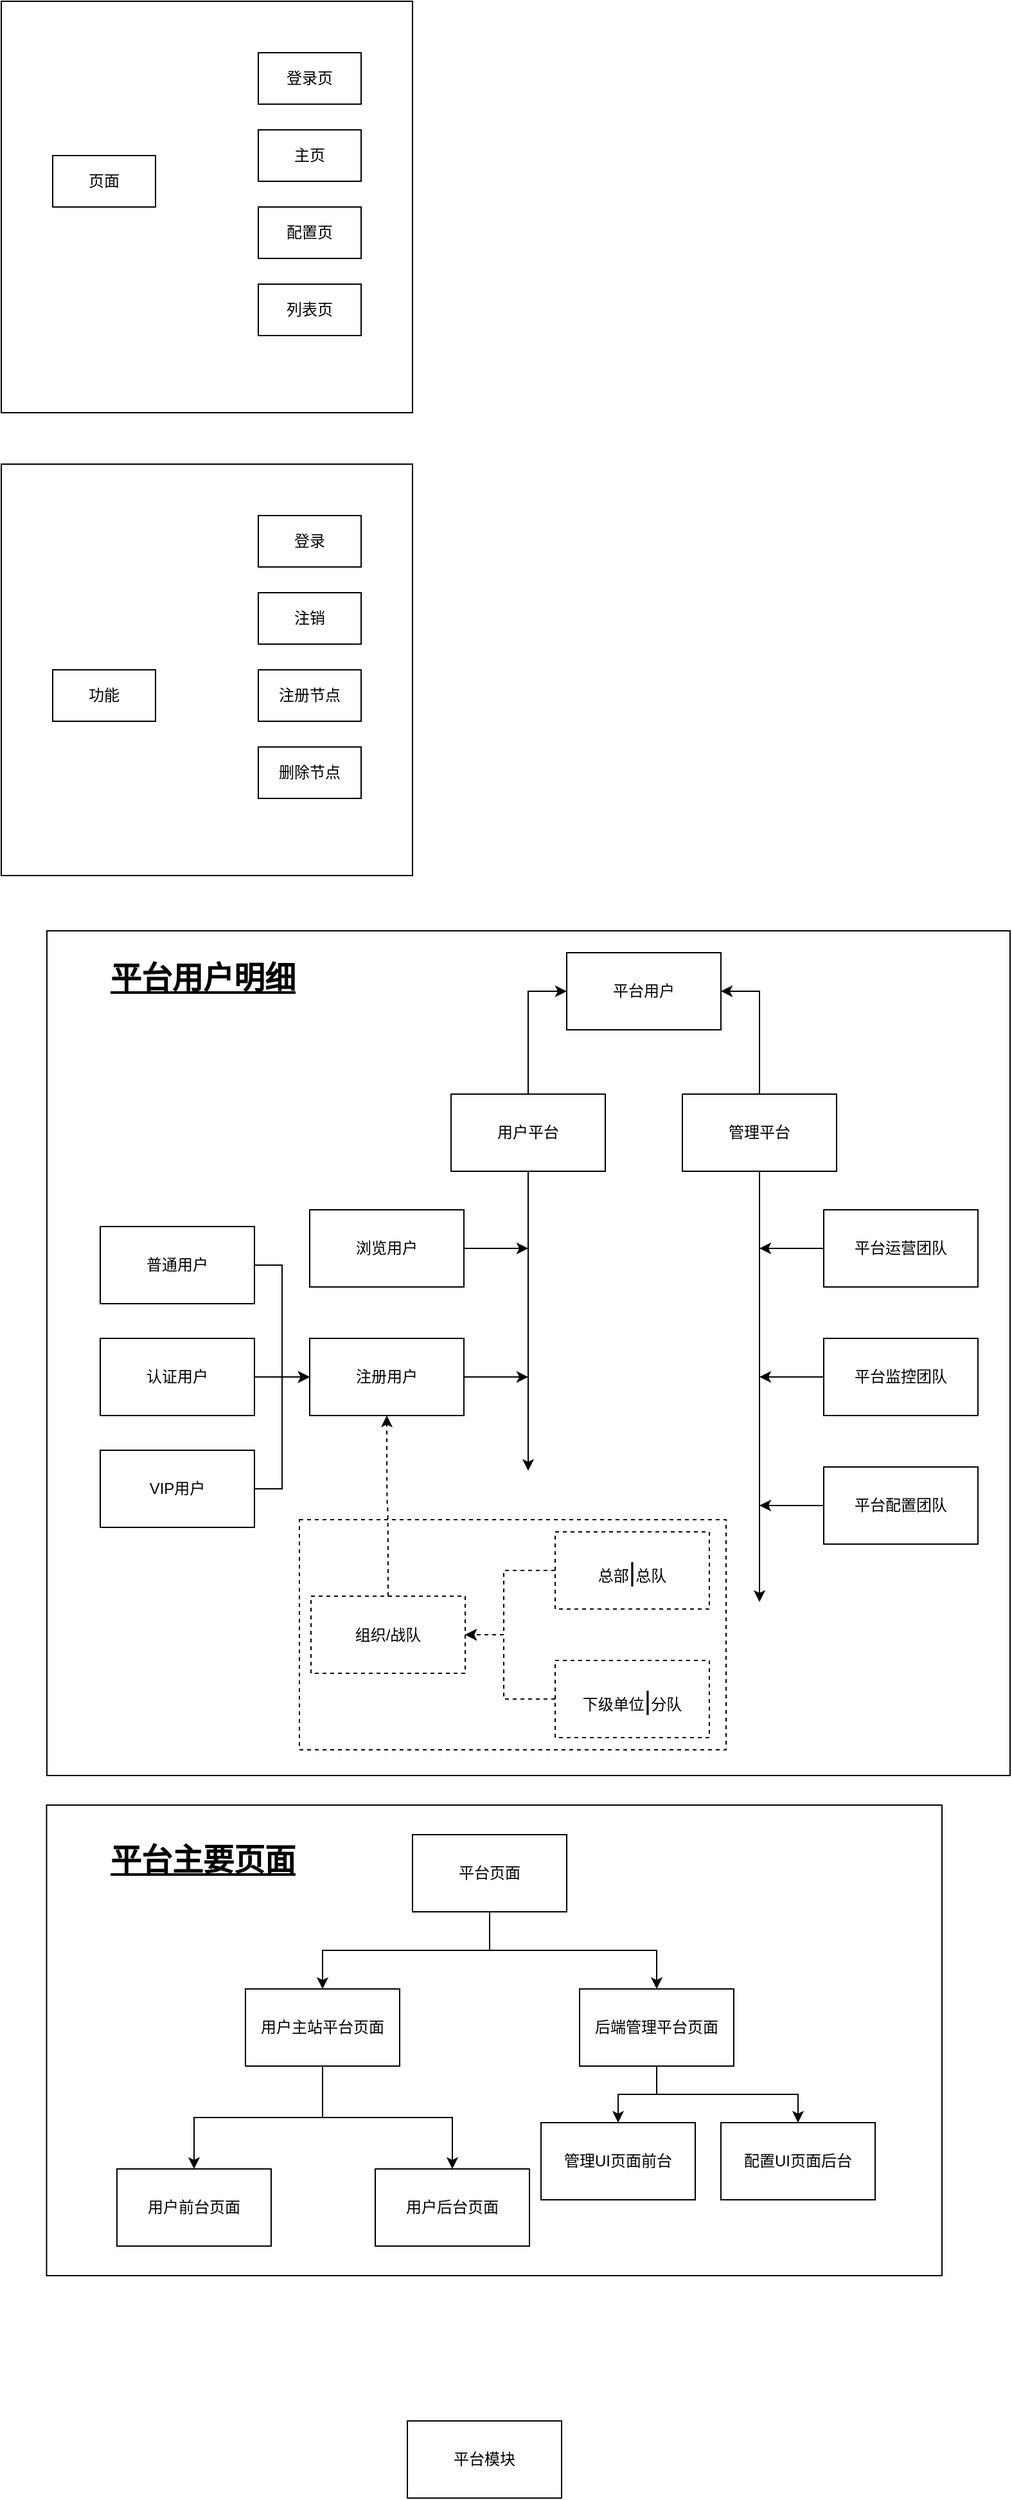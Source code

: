 <mxfile version="20.3.0" type="device"><diagram id="0DQFvvIyCcvc1jp5ZEeW" name="第 1 页"><mxGraphModel dx="1264" dy="633" grid="0" gridSize="10" guides="1" tooltips="1" connect="1" arrows="1" fold="1" page="1" pageScale="1" pageWidth="5500" pageHeight="5500" math="0" shadow="0"><root><mxCell id="0"/><mxCell id="1" parent="0"/><mxCell id="8VWyutqRf-sVDmm4FMnL-65" value="" style="rounded=0;whiteSpace=wrap;html=1;fillColor=none;" parent="1" vertex="1"><mxGeometry x="75.25" y="1483" width="696.75" height="366" as="geometry"/></mxCell><mxCell id="8VWyutqRf-sVDmm4FMnL-53" value="" style="rounded=0;whiteSpace=wrap;html=1;dashed=1;fillColor=none;" parent="1" vertex="1"><mxGeometry x="272" y="1261" width="332" height="179" as="geometry"/></mxCell><mxCell id="8VWyutqRf-sVDmm4FMnL-54" value="" style="rounded=0;whiteSpace=wrap;html=1;fillColor=none;" parent="1" vertex="1"><mxGeometry x="75.5" y="803" width="749.5" height="657" as="geometry"/></mxCell><mxCell id="r_hynLRIS7Jt0g9dWzzB-1" value="登录页" style="rounded=0;whiteSpace=wrap;html=1;" parent="1" vertex="1"><mxGeometry x="240" y="120" width="80" height="40" as="geometry"/></mxCell><mxCell id="r_hynLRIS7Jt0g9dWzzB-3" value="配置页" style="rounded=0;whiteSpace=wrap;html=1;" parent="1" vertex="1"><mxGeometry x="240" y="240" width="80" height="40" as="geometry"/></mxCell><mxCell id="r_hynLRIS7Jt0g9dWzzB-4" value="主页" style="rounded=0;whiteSpace=wrap;html=1;" parent="1" vertex="1"><mxGeometry x="240" y="180" width="80" height="40" as="geometry"/></mxCell><mxCell id="r_hynLRIS7Jt0g9dWzzB-5" value="列表页" style="rounded=0;whiteSpace=wrap;html=1;" parent="1" vertex="1"><mxGeometry x="240" y="300" width="80" height="40" as="geometry"/></mxCell><mxCell id="r_hynLRIS7Jt0g9dWzzB-6" value="页面" style="rounded=0;whiteSpace=wrap;html=1;" parent="1" vertex="1"><mxGeometry x="80" y="200" width="80" height="40" as="geometry"/></mxCell><mxCell id="r_hynLRIS7Jt0g9dWzzB-7" value="功能" style="rounded=0;whiteSpace=wrap;html=1;" parent="1" vertex="1"><mxGeometry x="80" y="600" width="80" height="40" as="geometry"/></mxCell><mxCell id="r_hynLRIS7Jt0g9dWzzB-8" value="" style="rounded=0;whiteSpace=wrap;html=1;fillColor=none;" parent="1" vertex="1"><mxGeometry x="40" y="80" width="320" height="320" as="geometry"/></mxCell><mxCell id="r_hynLRIS7Jt0g9dWzzB-9" value="登录&lt;span style=&quot;color: rgba(0, 0, 0, 0); font-family: monospace; font-size: 0px; text-align: start;&quot;&gt;%3CmxGraphModel%3E%3Croot%3E%3CmxCell%20id%3D%220%22%2F%3E%3CmxCell%20id%3D%221%22%20parent%3D%220%22%2F%3E%3CmxCell%20id%3D%222%22%20value%3D%22%E7%99%BB%E5%BD%95%E9%A1%B5%22%20style%3D%22rounded%3D0%3BwhiteSpace%3Dwrap%3Bhtml%3D1%3B%22%20vertex%3D%221%22%20parent%3D%221%22%3E%3CmxGeometry%20x%3D%22240%22%20y%3D%22120%22%20width%3D%2280%22%20height%3D%2240%22%20as%3D%22geometry%22%2F%3E%3C%2FmxCell%3E%3C%2Froot%3E%3C%2FmxGraphModel%3E&lt;/span&gt;" style="rounded=0;whiteSpace=wrap;html=1;" parent="1" vertex="1"><mxGeometry x="240" y="480" width="80" height="40" as="geometry"/></mxCell><mxCell id="r_hynLRIS7Jt0g9dWzzB-10" value="注销" style="rounded=0;whiteSpace=wrap;html=1;" parent="1" vertex="1"><mxGeometry x="240" y="540" width="80" height="40" as="geometry"/></mxCell><mxCell id="r_hynLRIS7Jt0g9dWzzB-11" value="注册节点" style="rounded=0;whiteSpace=wrap;html=1;" parent="1" vertex="1"><mxGeometry x="240" y="600" width="80" height="40" as="geometry"/></mxCell><mxCell id="r_hynLRIS7Jt0g9dWzzB-12" value="删除节点" style="rounded=0;whiteSpace=wrap;html=1;" parent="1" vertex="1"><mxGeometry x="240" y="660" width="80" height="40" as="geometry"/></mxCell><mxCell id="r_hynLRIS7Jt0g9dWzzB-13" value="" style="rounded=0;whiteSpace=wrap;html=1;fillColor=none;" parent="1" vertex="1"><mxGeometry x="40" y="440" width="320" height="320" as="geometry"/></mxCell><mxCell id="8VWyutqRf-sVDmm4FMnL-1" value="平台用户" style="rounded=0;whiteSpace=wrap;html=1;" parent="1" vertex="1"><mxGeometry x="480" y="820" width="120" height="60" as="geometry"/></mxCell><mxCell id="8VWyutqRf-sVDmm4FMnL-8" style="edgeStyle=orthogonalEdgeStyle;rounded=0;orthogonalLoop=1;jettySize=auto;html=1;" parent="1" source="8VWyutqRf-sVDmm4FMnL-2" edge="1"><mxGeometry relative="1" as="geometry"><mxPoint x="450" y="1223" as="targetPoint"/></mxGeometry></mxCell><mxCell id="8VWyutqRf-sVDmm4FMnL-37" style="edgeStyle=orthogonalEdgeStyle;orthogonalLoop=1;jettySize=auto;html=1;entryX=0;entryY=0.5;entryDx=0;entryDy=0;rounded=0;" parent="1" source="8VWyutqRf-sVDmm4FMnL-2" target="8VWyutqRf-sVDmm4FMnL-1" edge="1"><mxGeometry relative="1" as="geometry"/></mxCell><mxCell id="8VWyutqRf-sVDmm4FMnL-2" value="用户平台" style="rounded=0;whiteSpace=wrap;html=1;" parent="1" vertex="1"><mxGeometry x="390" y="930" width="120" height="60" as="geometry"/></mxCell><mxCell id="8VWyutqRf-sVDmm4FMnL-44" style="edgeStyle=orthogonalEdgeStyle;rounded=0;orthogonalLoop=1;jettySize=auto;html=1;entryX=1;entryY=0.5;entryDx=0;entryDy=0;" parent="1" source="8VWyutqRf-sVDmm4FMnL-3" target="8VWyutqRf-sVDmm4FMnL-1" edge="1"><mxGeometry relative="1" as="geometry"/></mxCell><mxCell id="8VWyutqRf-sVDmm4FMnL-45" style="edgeStyle=orthogonalEdgeStyle;rounded=0;orthogonalLoop=1;jettySize=auto;html=1;" parent="1" source="8VWyutqRf-sVDmm4FMnL-3" edge="1"><mxGeometry relative="1" as="geometry"><mxPoint x="630" y="1325" as="targetPoint"/></mxGeometry></mxCell><mxCell id="8VWyutqRf-sVDmm4FMnL-3" value="管理平台" style="rounded=0;whiteSpace=wrap;html=1;" parent="1" vertex="1"><mxGeometry x="570" y="930" width="120" height="60" as="geometry"/></mxCell><mxCell id="8VWyutqRf-sVDmm4FMnL-26" style="edgeStyle=orthogonalEdgeStyle;rounded=0;orthogonalLoop=1;jettySize=auto;html=1;" parent="1" source="8VWyutqRf-sVDmm4FMnL-4" edge="1"><mxGeometry relative="1" as="geometry"><mxPoint x="450" y="1050" as="targetPoint"/></mxGeometry></mxCell><mxCell id="8VWyutqRf-sVDmm4FMnL-4" value="浏览用户" style="rounded=0;whiteSpace=wrap;html=1;" parent="1" vertex="1"><mxGeometry x="280" y="1020" width="120" height="60" as="geometry"/></mxCell><mxCell id="8VWyutqRf-sVDmm4FMnL-27" style="edgeStyle=orthogonalEdgeStyle;rounded=0;orthogonalLoop=1;jettySize=auto;html=1;" parent="1" source="8VWyutqRf-sVDmm4FMnL-6" edge="1"><mxGeometry relative="1" as="geometry"><mxPoint x="450" y="1150" as="targetPoint"/></mxGeometry></mxCell><mxCell id="8VWyutqRf-sVDmm4FMnL-6" value="注册用户" style="rounded=0;whiteSpace=wrap;html=1;" parent="1" vertex="1"><mxGeometry x="280" y="1120" width="120" height="60" as="geometry"/></mxCell><mxCell id="8VWyutqRf-sVDmm4FMnL-34" style="edgeStyle=orthogonalEdgeStyle;rounded=0;orthogonalLoop=1;jettySize=auto;html=1;entryX=1;entryY=0.5;entryDx=0;entryDy=0;dashed=1;" parent="1" source="8VWyutqRf-sVDmm4FMnL-7" target="8VWyutqRf-sVDmm4FMnL-25" edge="1"><mxGeometry relative="1" as="geometry"><Array as="points"><mxPoint x="431" y="1300.5"/><mxPoint x="431" y="1350.5"/></Array></mxGeometry></mxCell><mxCell id="8VWyutqRf-sVDmm4FMnL-7" value="总部&lt;font style=&quot;font-size: 20px;&quot;&gt;|&lt;/font&gt;总队" style="rounded=0;whiteSpace=wrap;html=1;dashed=1;" parent="1" vertex="1"><mxGeometry x="471" y="1270.5" width="120" height="60" as="geometry"/></mxCell><mxCell id="8VWyutqRf-sVDmm4FMnL-62" style="edgeStyle=orthogonalEdgeStyle;rounded=0;orthogonalLoop=1;jettySize=auto;html=1;exitX=0.5;exitY=1;exitDx=0;exitDy=0;entryX=0.5;entryY=0;entryDx=0;entryDy=0;fontSize=20;" parent="1" source="8VWyutqRf-sVDmm4FMnL-16" target="8VWyutqRf-sVDmm4FMnL-18" edge="1"><mxGeometry relative="1" as="geometry"/></mxCell><mxCell id="8VWyutqRf-sVDmm4FMnL-63" style="edgeStyle=orthogonalEdgeStyle;rounded=0;orthogonalLoop=1;jettySize=auto;html=1;exitX=0.5;exitY=1;exitDx=0;exitDy=0;entryX=0.5;entryY=0;entryDx=0;entryDy=0;fontSize=20;" parent="1" source="8VWyutqRf-sVDmm4FMnL-16" target="8VWyutqRf-sVDmm4FMnL-17" edge="1"><mxGeometry relative="1" as="geometry"/></mxCell><mxCell id="8VWyutqRf-sVDmm4FMnL-16" value="平台页面" style="rounded=0;whiteSpace=wrap;html=1;" parent="1" vertex="1"><mxGeometry x="360" y="1506" width="120" height="60" as="geometry"/></mxCell><mxCell id="8VWyutqRf-sVDmm4FMnL-20" value="" style="edgeStyle=orthogonalEdgeStyle;rounded=0;orthogonalLoop=1;jettySize=auto;html=1;" parent="1" source="8VWyutqRf-sVDmm4FMnL-17" target="8VWyutqRf-sVDmm4FMnL-19" edge="1"><mxGeometry relative="1" as="geometry"/></mxCell><mxCell id="8VWyutqRf-sVDmm4FMnL-22" style="edgeStyle=orthogonalEdgeStyle;rounded=0;orthogonalLoop=1;jettySize=auto;html=1;entryX=0.5;entryY=0;entryDx=0;entryDy=0;" parent="1" source="8VWyutqRf-sVDmm4FMnL-17" target="8VWyutqRf-sVDmm4FMnL-21" edge="1"><mxGeometry relative="1" as="geometry"/></mxCell><mxCell id="8VWyutqRf-sVDmm4FMnL-17" value="用户主站平台页面" style="rounded=0;whiteSpace=wrap;html=1;" parent="1" vertex="1"><mxGeometry x="230" y="1626" width="120" height="60" as="geometry"/></mxCell><mxCell id="8VWyutqRf-sVDmm4FMnL-61" style="edgeStyle=orthogonalEdgeStyle;rounded=0;orthogonalLoop=1;jettySize=auto;html=1;fontSize=20;" parent="1" source="8VWyutqRf-sVDmm4FMnL-18" target="8VWyutqRf-sVDmm4FMnL-59" edge="1"><mxGeometry relative="1" as="geometry"/></mxCell><mxCell id="8VWyutqRf-sVDmm4FMnL-68" style="edgeStyle=orthogonalEdgeStyle;rounded=0;orthogonalLoop=1;jettySize=auto;html=1;exitX=0.5;exitY=1;exitDx=0;exitDy=0;entryX=0.5;entryY=0;entryDx=0;entryDy=0;fontSize=20;" parent="1" source="8VWyutqRf-sVDmm4FMnL-18" target="8VWyutqRf-sVDmm4FMnL-67" edge="1"><mxGeometry relative="1" as="geometry"/></mxCell><mxCell id="8VWyutqRf-sVDmm4FMnL-18" value="后端管理平台页面" style="rounded=0;whiteSpace=wrap;html=1;" parent="1" vertex="1"><mxGeometry x="490" y="1626" width="120" height="60" as="geometry"/></mxCell><mxCell id="8VWyutqRf-sVDmm4FMnL-19" value="用户前台页面" style="rounded=0;whiteSpace=wrap;html=1;" parent="1" vertex="1"><mxGeometry x="130" y="1766" width="120" height="60" as="geometry"/></mxCell><mxCell id="8VWyutqRf-sVDmm4FMnL-21" value="用户后台页面" style="rounded=0;whiteSpace=wrap;html=1;" parent="1" vertex="1"><mxGeometry x="331" y="1766" width="120" height="60" as="geometry"/></mxCell><mxCell id="8VWyutqRf-sVDmm4FMnL-36" style="edgeStyle=orthogonalEdgeStyle;orthogonalLoop=1;jettySize=auto;html=1;exitX=0.5;exitY=0;exitDx=0;exitDy=0;entryX=0.5;entryY=1;entryDx=0;entryDy=0;curved=1;dashed=1;" parent="1" source="8VWyutqRf-sVDmm4FMnL-25" target="8VWyutqRf-sVDmm4FMnL-6" edge="1"><mxGeometry relative="1" as="geometry"/></mxCell><mxCell id="8VWyutqRf-sVDmm4FMnL-25" value="组织/战队" style="rounded=0;whiteSpace=wrap;html=1;dashed=1;" parent="1" vertex="1"><mxGeometry x="281" y="1320.5" width="120" height="60" as="geometry"/></mxCell><mxCell id="8VWyutqRf-sVDmm4FMnL-58" style="edgeStyle=orthogonalEdgeStyle;rounded=0;orthogonalLoop=1;jettySize=auto;html=1;exitX=1;exitY=0.5;exitDx=0;exitDy=0;entryX=0;entryY=0.5;entryDx=0;entryDy=0;fontSize=20;" parent="1" source="8VWyutqRf-sVDmm4FMnL-28" target="8VWyutqRf-sVDmm4FMnL-6" edge="1"><mxGeometry relative="1" as="geometry"/></mxCell><mxCell id="8VWyutqRf-sVDmm4FMnL-28" value="VIP用户" style="rounded=0;whiteSpace=wrap;html=1;" parent="1" vertex="1"><mxGeometry x="117" y="1207" width="120" height="60" as="geometry"/></mxCell><mxCell id="8VWyutqRf-sVDmm4FMnL-30" style="edgeStyle=orthogonalEdgeStyle;rounded=0;orthogonalLoop=1;jettySize=auto;html=1;entryX=0;entryY=0.5;entryDx=0;entryDy=0;" parent="1" source="8VWyutqRf-sVDmm4FMnL-29" target="8VWyutqRf-sVDmm4FMnL-6" edge="1"><mxGeometry relative="1" as="geometry"/></mxCell><mxCell id="8VWyutqRf-sVDmm4FMnL-29" value="普通用户" style="rounded=0;whiteSpace=wrap;html=1;" parent="1" vertex="1"><mxGeometry x="117" y="1033" width="120" height="60" as="geometry"/></mxCell><mxCell id="8VWyutqRf-sVDmm4FMnL-35" style="edgeStyle=orthogonalEdgeStyle;rounded=0;orthogonalLoop=1;jettySize=auto;html=1;entryX=1;entryY=0.5;entryDx=0;entryDy=0;dashed=1;" parent="1" source="8VWyutqRf-sVDmm4FMnL-33" target="8VWyutqRf-sVDmm4FMnL-25" edge="1"><mxGeometry relative="1" as="geometry"><mxPoint x="431" y="1350.5" as="targetPoint"/><Array as="points"><mxPoint x="431" y="1400.5"/><mxPoint x="431" y="1350.5"/></Array></mxGeometry></mxCell><mxCell id="8VWyutqRf-sVDmm4FMnL-33" value="下级单位&lt;font style=&quot;font-size: 20px;&quot;&gt;|&lt;/font&gt;分队" style="rounded=0;whiteSpace=wrap;html=1;dashed=1;" parent="1" vertex="1"><mxGeometry x="471" y="1370.5" width="120" height="60" as="geometry"/></mxCell><mxCell id="8VWyutqRf-sVDmm4FMnL-48" style="edgeStyle=orthogonalEdgeStyle;rounded=0;orthogonalLoop=1;jettySize=auto;html=1;" parent="1" source="8VWyutqRf-sVDmm4FMnL-42" edge="1"><mxGeometry relative="1" as="geometry"><mxPoint x="630" y="1150" as="targetPoint"/></mxGeometry></mxCell><mxCell id="8VWyutqRf-sVDmm4FMnL-42" value="平台监控团队" style="rounded=0;whiteSpace=wrap;html=1;" parent="1" vertex="1"><mxGeometry x="680" y="1120" width="120" height="60" as="geometry"/></mxCell><mxCell id="8VWyutqRf-sVDmm4FMnL-46" style="edgeStyle=orthogonalEdgeStyle;rounded=0;orthogonalLoop=1;jettySize=auto;html=1;" parent="1" source="8VWyutqRf-sVDmm4FMnL-43" edge="1"><mxGeometry relative="1" as="geometry"><mxPoint x="630" y="1050" as="targetPoint"/></mxGeometry></mxCell><mxCell id="8VWyutqRf-sVDmm4FMnL-43" value="平台运营团队" style="rounded=0;whiteSpace=wrap;html=1;" parent="1" vertex="1"><mxGeometry x="680" y="1020" width="120" height="60" as="geometry"/></mxCell><mxCell id="8VWyutqRf-sVDmm4FMnL-50" style="edgeStyle=orthogonalEdgeStyle;rounded=0;orthogonalLoop=1;jettySize=auto;html=1;" parent="1" source="8VWyutqRf-sVDmm4FMnL-49" edge="1"><mxGeometry relative="1" as="geometry"><mxPoint x="630" y="1250" as="targetPoint"/></mxGeometry></mxCell><mxCell id="8VWyutqRf-sVDmm4FMnL-49" value="平台配置团队" style="rounded=0;whiteSpace=wrap;html=1;" parent="1" vertex="1"><mxGeometry x="680" y="1220" width="120" height="60" as="geometry"/></mxCell><mxCell id="8VWyutqRf-sVDmm4FMnL-52" value="&lt;h1&gt;平台用户明细&lt;/h1&gt;" style="text;html=1;strokeColor=none;fillColor=none;spacing=5;spacingTop=-20;whiteSpace=wrap;overflow=hidden;rounded=0;fontStyle=4;verticalAlign=top;spacingBottom=-1;" parent="1" vertex="1"><mxGeometry x="120" y="820" width="190" height="120" as="geometry"/></mxCell><mxCell id="8VWyutqRf-sVDmm4FMnL-57" style="edgeStyle=orthogonalEdgeStyle;rounded=0;orthogonalLoop=1;jettySize=auto;html=1;entryX=0;entryY=0.5;entryDx=0;entryDy=0;fontSize=20;" parent="1" source="8VWyutqRf-sVDmm4FMnL-55" target="8VWyutqRf-sVDmm4FMnL-6" edge="1"><mxGeometry relative="1" as="geometry"/></mxCell><mxCell id="8VWyutqRf-sVDmm4FMnL-55" value="认证用户" style="rounded=0;whiteSpace=wrap;html=1;" parent="1" vertex="1"><mxGeometry x="117" y="1120" width="120" height="60" as="geometry"/></mxCell><mxCell id="8VWyutqRf-sVDmm4FMnL-59" value="管理UI页面前台" style="rounded=0;whiteSpace=wrap;html=1;" parent="1" vertex="1"><mxGeometry x="460" y="1730" width="120" height="60" as="geometry"/></mxCell><mxCell id="8VWyutqRf-sVDmm4FMnL-66" value="&lt;h1&gt;平台主要页面&lt;/h1&gt;" style="text;html=1;strokeColor=none;fillColor=none;spacing=5;spacingTop=-20;whiteSpace=wrap;overflow=hidden;rounded=0;fontStyle=4;verticalAlign=top;spacingBottom=-1;" parent="1" vertex="1"><mxGeometry x="120" y="1506" width="190" height="120" as="geometry"/></mxCell><mxCell id="8VWyutqRf-sVDmm4FMnL-67" value="配置UI页面后台" style="rounded=0;whiteSpace=wrap;html=1;" parent="1" vertex="1"><mxGeometry x="600" y="1730" width="120" height="60" as="geometry"/></mxCell><mxCell id="TGvNDC-5U8pAqfdIaPa_-1" value="平台模块" style="rounded=0;whiteSpace=wrap;html=1;" vertex="1" parent="1"><mxGeometry x="356" y="1962" width="120" height="60" as="geometry"/></mxCell></root></mxGraphModel></diagram></mxfile>